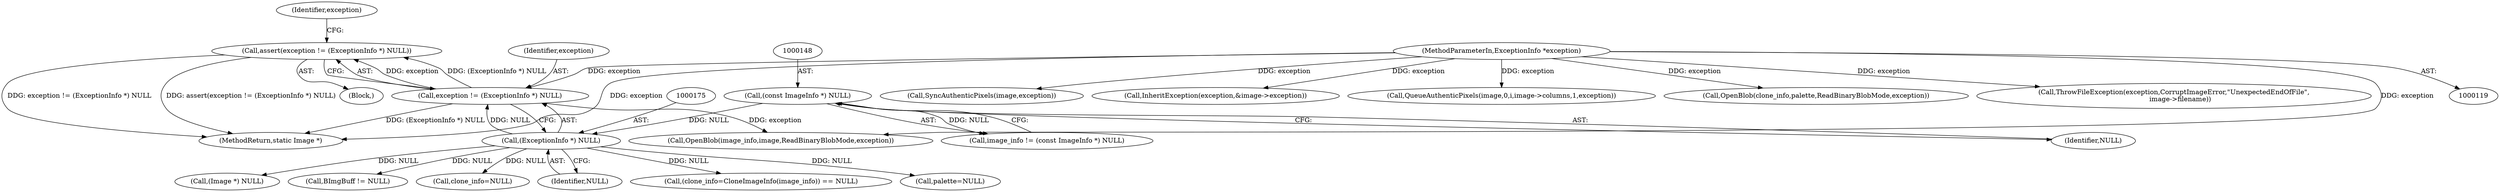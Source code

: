 digraph "0_ImageMagick_f6e9d0d9955e85bdd7540b251cd50d598dacc5e6_7@API" {
"1000171" [label="(Call,assert(exception != (ExceptionInfo *) NULL))"];
"1000172" [label="(Call,exception != (ExceptionInfo *) NULL)"];
"1000121" [label="(MethodParameterIn,ExceptionInfo *exception)"];
"1000174" [label="(Call,(ExceptionInfo *) NULL)"];
"1000147" [label="(Call,(const ImageInfo *) NULL)"];
"1000171" [label="(Call,assert(exception != (ExceptionInfo *) NULL))"];
"1001395" [label="(Call,SyncAuthenticPixels(image,exception))"];
"1000204" [label="(Call,(Image *) NULL)"];
"1000172" [label="(Call,exception != (ExceptionInfo *) NULL)"];
"1000447" [label="(Call,InheritException(exception,&image->exception))"];
"1000174" [label="(Call,(ExceptionInfo *) NULL)"];
"1001352" [label="(Call,QueueAuthenticPixels(image,0,i,image->columns,1,exception))"];
"1000612" [label="(Call,OpenBlob(clone_info,palette,ReadBinaryBlobMode,exception))"];
"1001402" [label="(Call,BImgBuff != NULL)"];
"1000210" [label="(Call,clone_info=NULL)"];
"1000149" [label="(Identifier,NULL)"];
"1000173" [label="(Identifier,exception)"];
"1001432" [label="(Call,ThrowFileException(exception,CorruptImageError,\"UnexpectedEndOfFile\",\n      image->filename))"];
"1000176" [label="(Identifier,NULL)"];
"1000147" [label="(Call,(const ImageInfo *) NULL)"];
"1000121" [label="(MethodParameterIn,ExceptionInfo *exception)"];
"1000189" [label="(Call,OpenBlob(image_info,image,ReadBinaryBlobMode,exception))"];
"1000145" [label="(Call,image_info != (const ImageInfo *) NULL)"];
"1000457" [label="(Call,(clone_info=CloneImageInfo(image_info)) == NULL)"];
"1001446" [label="(MethodReturn,static Image *)"];
"1000180" [label="(Identifier,exception)"];
"1000207" [label="(Call,palette=NULL)"];
"1000122" [label="(Block,)"];
"1000171" -> "1000122"  [label="AST: "];
"1000171" -> "1000172"  [label="CFG: "];
"1000172" -> "1000171"  [label="AST: "];
"1000180" -> "1000171"  [label="CFG: "];
"1000171" -> "1001446"  [label="DDG: exception != (ExceptionInfo *) NULL"];
"1000171" -> "1001446"  [label="DDG: assert(exception != (ExceptionInfo *) NULL)"];
"1000172" -> "1000171"  [label="DDG: exception"];
"1000172" -> "1000171"  [label="DDG: (ExceptionInfo *) NULL"];
"1000172" -> "1000174"  [label="CFG: "];
"1000173" -> "1000172"  [label="AST: "];
"1000174" -> "1000172"  [label="AST: "];
"1000172" -> "1001446"  [label="DDG: (ExceptionInfo *) NULL"];
"1000121" -> "1000172"  [label="DDG: exception"];
"1000174" -> "1000172"  [label="DDG: NULL"];
"1000172" -> "1000189"  [label="DDG: exception"];
"1000121" -> "1000119"  [label="AST: "];
"1000121" -> "1001446"  [label="DDG: exception"];
"1000121" -> "1000189"  [label="DDG: exception"];
"1000121" -> "1000447"  [label="DDG: exception"];
"1000121" -> "1000612"  [label="DDG: exception"];
"1000121" -> "1001352"  [label="DDG: exception"];
"1000121" -> "1001395"  [label="DDG: exception"];
"1000121" -> "1001432"  [label="DDG: exception"];
"1000174" -> "1000176"  [label="CFG: "];
"1000175" -> "1000174"  [label="AST: "];
"1000176" -> "1000174"  [label="AST: "];
"1000147" -> "1000174"  [label="DDG: NULL"];
"1000174" -> "1000204"  [label="DDG: NULL"];
"1000174" -> "1000207"  [label="DDG: NULL"];
"1000174" -> "1000210"  [label="DDG: NULL"];
"1000174" -> "1000457"  [label="DDG: NULL"];
"1000174" -> "1001402"  [label="DDG: NULL"];
"1000147" -> "1000145"  [label="AST: "];
"1000147" -> "1000149"  [label="CFG: "];
"1000148" -> "1000147"  [label="AST: "];
"1000149" -> "1000147"  [label="AST: "];
"1000145" -> "1000147"  [label="CFG: "];
"1000147" -> "1000145"  [label="DDG: NULL"];
}
